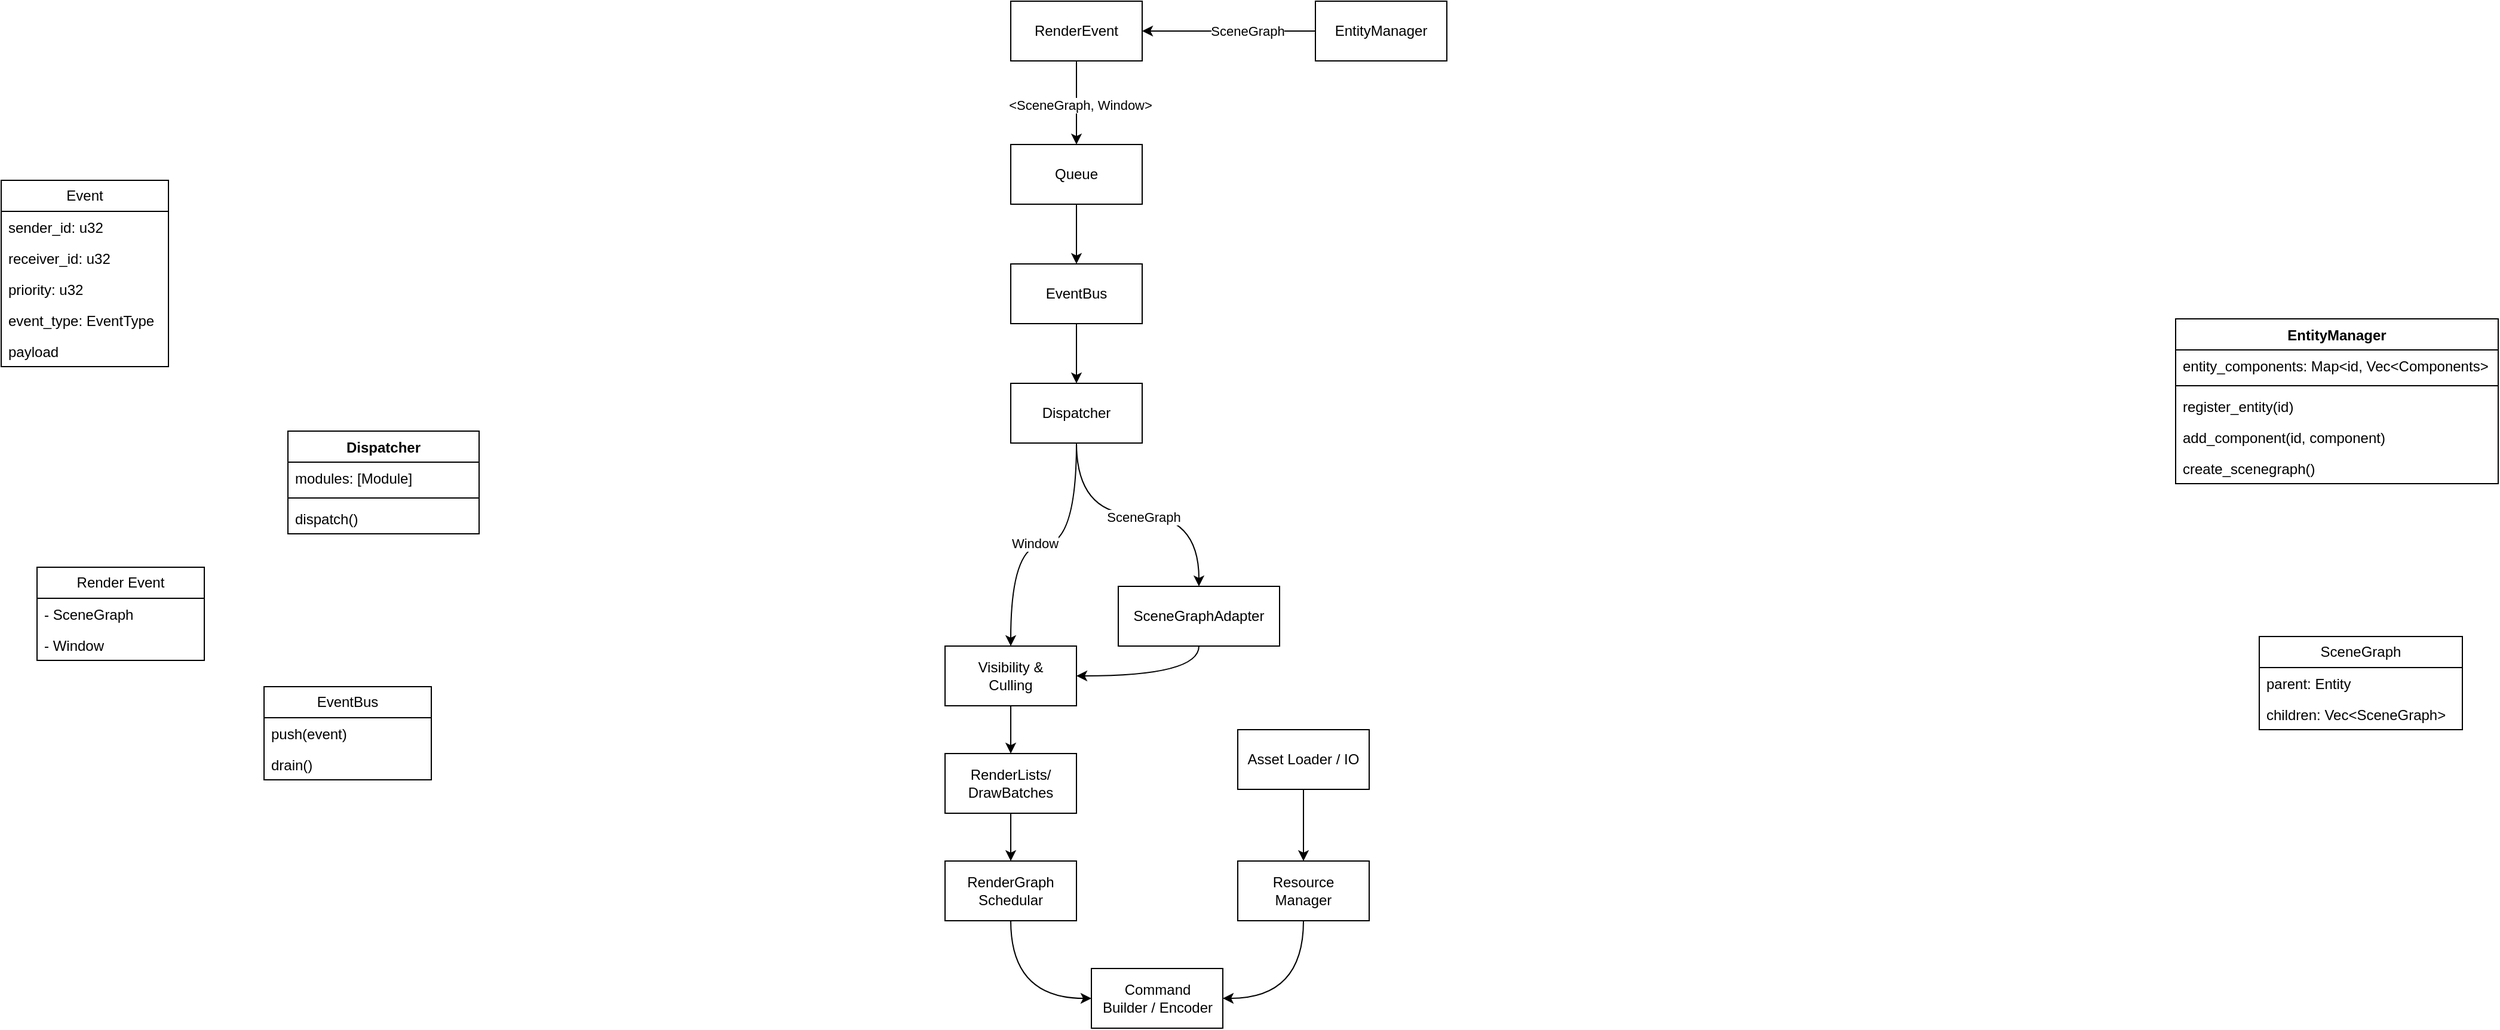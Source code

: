 <mxfile version="28.2.1">
  <diagram name="Page-1" id="SgjVkiHpOriX0zcrWdsi">
    <mxGraphModel dx="2434" dy="987" grid="1" gridSize="10" guides="1" tooltips="1" connect="1" arrows="1" fold="1" page="1" pageScale="1" pageWidth="850" pageHeight="1100" math="0" shadow="0">
      <root>
        <mxCell id="0" />
        <mxCell id="1" parent="0" />
        <mxCell id="oiWjbPKBmij4qANT0MO2-24" style="edgeStyle=orthogonalEdgeStyle;rounded=0;orthogonalLoop=1;jettySize=auto;html=1;entryX=0.5;entryY=0;entryDx=0;entryDy=0;curved=1;exitX=0.5;exitY=1;exitDx=0;exitDy=0;" edge="1" parent="1" source="oiWjbPKBmij4qANT0MO2-85" target="oiWjbPKBmij4qANT0MO2-21">
          <mxGeometry relative="1" as="geometry">
            <mxPoint x="210" y="410" as="sourcePoint" />
          </mxGeometry>
        </mxCell>
        <mxCell id="oiWjbPKBmij4qANT0MO2-28" value="SceneGraph" style="edgeLabel;html=1;align=center;verticalAlign=middle;resizable=0;points=[];" vertex="1" connectable="0" parent="oiWjbPKBmij4qANT0MO2-24">
          <mxGeometry x="0.041" y="-2" relative="1" as="geometry">
            <mxPoint as="offset" />
          </mxGeometry>
        </mxCell>
        <mxCell id="oiWjbPKBmij4qANT0MO2-25" style="edgeStyle=orthogonalEdgeStyle;rounded=0;orthogonalLoop=1;jettySize=auto;html=1;exitX=0.5;exitY=1;exitDx=0;exitDy=0;entryX=0.5;entryY=0;entryDx=0;entryDy=0;curved=1;" edge="1" parent="1" source="oiWjbPKBmij4qANT0MO2-85" target="oiWjbPKBmij4qANT0MO2-23">
          <mxGeometry relative="1" as="geometry">
            <mxPoint x="210" y="410" as="sourcePoint" />
          </mxGeometry>
        </mxCell>
        <mxCell id="oiWjbPKBmij4qANT0MO2-27" value="Window" style="edgeLabel;html=1;align=center;verticalAlign=middle;resizable=0;points=[];" vertex="1" connectable="0" parent="oiWjbPKBmij4qANT0MO2-25">
          <mxGeometry x="0.07" y="-1" relative="1" as="geometry">
            <mxPoint as="offset" />
          </mxGeometry>
        </mxCell>
        <mxCell id="oiWjbPKBmij4qANT0MO2-26" style="edgeStyle=orthogonalEdgeStyle;rounded=0;orthogonalLoop=1;jettySize=auto;html=1;exitX=0.5;exitY=1;exitDx=0;exitDy=0;entryX=1;entryY=0.5;entryDx=0;entryDy=0;curved=1;" edge="1" parent="1" source="oiWjbPKBmij4qANT0MO2-21" target="oiWjbPKBmij4qANT0MO2-23">
          <mxGeometry relative="1" as="geometry" />
        </mxCell>
        <mxCell id="oiWjbPKBmij4qANT0MO2-21" value="SceneGraphAdapter" style="html=1;whiteSpace=wrap;" vertex="1" parent="1">
          <mxGeometry x="245" y="510" width="135" height="50" as="geometry" />
        </mxCell>
        <mxCell id="oiWjbPKBmij4qANT0MO2-30" style="edgeStyle=orthogonalEdgeStyle;rounded=0;orthogonalLoop=1;jettySize=auto;html=1;exitX=0.5;exitY=1;exitDx=0;exitDy=0;entryX=0.5;entryY=0;entryDx=0;entryDy=0;" edge="1" parent="1" source="oiWjbPKBmij4qANT0MO2-23" target="oiWjbPKBmij4qANT0MO2-29">
          <mxGeometry relative="1" as="geometry" />
        </mxCell>
        <mxCell id="oiWjbPKBmij4qANT0MO2-23" value="&lt;div&gt;Visibility &amp;amp;&lt;/div&gt;&lt;div&gt;Culling&lt;/div&gt;" style="html=1;whiteSpace=wrap;" vertex="1" parent="1">
          <mxGeometry x="100" y="560" width="110" height="50" as="geometry" />
        </mxCell>
        <mxCell id="oiWjbPKBmij4qANT0MO2-32" style="edgeStyle=orthogonalEdgeStyle;rounded=0;orthogonalLoop=1;jettySize=auto;html=1;exitX=0.5;exitY=1;exitDx=0;exitDy=0;entryX=0.5;entryY=0;entryDx=0;entryDy=0;" edge="1" parent="1" source="oiWjbPKBmij4qANT0MO2-29" target="oiWjbPKBmij4qANT0MO2-31">
          <mxGeometry relative="1" as="geometry" />
        </mxCell>
        <mxCell id="oiWjbPKBmij4qANT0MO2-29" value="&lt;div&gt;RenderLists/&lt;/div&gt;&lt;div&gt;DrawBatches&lt;/div&gt;" style="html=1;whiteSpace=wrap;" vertex="1" parent="1">
          <mxGeometry x="100" y="650" width="110" height="50" as="geometry" />
        </mxCell>
        <mxCell id="oiWjbPKBmij4qANT0MO2-35" style="edgeStyle=orthogonalEdgeStyle;rounded=0;orthogonalLoop=1;jettySize=auto;html=1;exitX=0.5;exitY=1;exitDx=0;exitDy=0;entryX=0;entryY=0.5;entryDx=0;entryDy=0;curved=1;" edge="1" parent="1" source="oiWjbPKBmij4qANT0MO2-31" target="oiWjbPKBmij4qANT0MO2-34">
          <mxGeometry relative="1" as="geometry" />
        </mxCell>
        <mxCell id="oiWjbPKBmij4qANT0MO2-31" value="&lt;div&gt;RenderGraph&lt;/div&gt;&lt;div&gt;Schedular&lt;/div&gt;" style="html=1;whiteSpace=wrap;" vertex="1" parent="1">
          <mxGeometry x="100" y="740" width="110" height="50" as="geometry" />
        </mxCell>
        <mxCell id="oiWjbPKBmij4qANT0MO2-41" style="edgeStyle=orthogonalEdgeStyle;rounded=0;orthogonalLoop=1;jettySize=auto;html=1;exitX=0.5;exitY=1;exitDx=0;exitDy=0;entryX=1;entryY=0.5;entryDx=0;entryDy=0;curved=1;" edge="1" parent="1" source="oiWjbPKBmij4qANT0MO2-33" target="oiWjbPKBmij4qANT0MO2-34">
          <mxGeometry relative="1" as="geometry" />
        </mxCell>
        <mxCell id="oiWjbPKBmij4qANT0MO2-33" value="&lt;div&gt;Resource&lt;/div&gt;&lt;div&gt;Manager&lt;/div&gt;" style="html=1;whiteSpace=wrap;" vertex="1" parent="1">
          <mxGeometry x="345" y="740" width="110" height="50" as="geometry" />
        </mxCell>
        <mxCell id="oiWjbPKBmij4qANT0MO2-34" value="&lt;div&gt;Command&lt;/div&gt;&lt;div&gt;Builder / Encoder&lt;/div&gt;" style="html=1;whiteSpace=wrap;" vertex="1" parent="1">
          <mxGeometry x="222.5" y="830" width="110" height="50" as="geometry" />
        </mxCell>
        <mxCell id="oiWjbPKBmij4qANT0MO2-42" style="edgeStyle=orthogonalEdgeStyle;rounded=0;orthogonalLoop=1;jettySize=auto;html=1;exitX=0.5;exitY=1;exitDx=0;exitDy=0;entryX=0.5;entryY=0;entryDx=0;entryDy=0;" edge="1" parent="1" source="oiWjbPKBmij4qANT0MO2-40" target="oiWjbPKBmij4qANT0MO2-33">
          <mxGeometry relative="1" as="geometry" />
        </mxCell>
        <mxCell id="oiWjbPKBmij4qANT0MO2-40" value="Asset Loader / IO" style="html=1;whiteSpace=wrap;" vertex="1" parent="1">
          <mxGeometry x="345" y="630" width="110" height="50" as="geometry" />
        </mxCell>
        <mxCell id="oiWjbPKBmij4qANT0MO2-43" value="Event" style="swimlane;fontStyle=0;childLayout=stackLayout;horizontal=1;startSize=26;fillColor=none;horizontalStack=0;resizeParent=1;resizeParentMax=0;resizeLast=0;collapsible=1;marginBottom=0;whiteSpace=wrap;html=1;" vertex="1" parent="1">
          <mxGeometry x="-690" y="170" width="140" height="156" as="geometry" />
        </mxCell>
        <mxCell id="oiWjbPKBmij4qANT0MO2-44" value="sender_id: u32" style="text;strokeColor=none;fillColor=none;align=left;verticalAlign=top;spacingLeft=4;spacingRight=4;overflow=hidden;rotatable=0;points=[[0,0.5],[1,0.5]];portConstraint=eastwest;whiteSpace=wrap;html=1;" vertex="1" parent="oiWjbPKBmij4qANT0MO2-43">
          <mxGeometry y="26" width="140" height="26" as="geometry" />
        </mxCell>
        <mxCell id="oiWjbPKBmij4qANT0MO2-45" value="&lt;div&gt;receiver_id: u32&lt;/div&gt;" style="text;strokeColor=none;fillColor=none;align=left;verticalAlign=top;spacingLeft=4;spacingRight=4;overflow=hidden;rotatable=0;points=[[0,0.5],[1,0.5]];portConstraint=eastwest;whiteSpace=wrap;html=1;" vertex="1" parent="oiWjbPKBmij4qANT0MO2-43">
          <mxGeometry y="52" width="140" height="26" as="geometry" />
        </mxCell>
        <mxCell id="oiWjbPKBmij4qANT0MO2-46" value="&lt;div&gt;priority: u32&lt;/div&gt;" style="text;strokeColor=none;fillColor=none;align=left;verticalAlign=top;spacingLeft=4;spacingRight=4;overflow=hidden;rotatable=0;points=[[0,0.5],[1,0.5]];portConstraint=eastwest;whiteSpace=wrap;html=1;" vertex="1" parent="oiWjbPKBmij4qANT0MO2-43">
          <mxGeometry y="78" width="140" height="26" as="geometry" />
        </mxCell>
        <mxCell id="oiWjbPKBmij4qANT0MO2-51" value="event_type: EventType" style="text;strokeColor=none;fillColor=none;align=left;verticalAlign=top;spacingLeft=4;spacingRight=4;overflow=hidden;rotatable=0;points=[[0,0.5],[1,0.5]];portConstraint=eastwest;whiteSpace=wrap;html=1;" vertex="1" parent="oiWjbPKBmij4qANT0MO2-43">
          <mxGeometry y="104" width="140" height="26" as="geometry" />
        </mxCell>
        <mxCell id="oiWjbPKBmij4qANT0MO2-52" value="payload" style="text;strokeColor=none;fillColor=none;align=left;verticalAlign=top;spacingLeft=4;spacingRight=4;overflow=hidden;rotatable=0;points=[[0,0.5],[1,0.5]];portConstraint=eastwest;whiteSpace=wrap;html=1;" vertex="1" parent="oiWjbPKBmij4qANT0MO2-43">
          <mxGeometry y="130" width="140" height="26" as="geometry" />
        </mxCell>
        <mxCell id="oiWjbPKBmij4qANT0MO2-91" style="edgeStyle=orthogonalEdgeStyle;rounded=0;orthogonalLoop=1;jettySize=auto;html=1;exitX=0.5;exitY=1;exitDx=0;exitDy=0;entryX=0.5;entryY=0;entryDx=0;entryDy=0;" edge="1" parent="1" source="oiWjbPKBmij4qANT0MO2-58" target="oiWjbPKBmij4qANT0MO2-89">
          <mxGeometry relative="1" as="geometry" />
        </mxCell>
        <mxCell id="oiWjbPKBmij4qANT0MO2-58" value="Queue" style="html=1;whiteSpace=wrap;" vertex="1" parent="1">
          <mxGeometry x="155" y="140" width="110" height="50" as="geometry" />
        </mxCell>
        <mxCell id="oiWjbPKBmij4qANT0MO2-72" style="edgeStyle=orthogonalEdgeStyle;rounded=0;orthogonalLoop=1;jettySize=auto;html=1;entryX=0.5;entryY=0;entryDx=0;entryDy=0;exitX=0.5;exitY=1;exitDx=0;exitDy=0;" edge="1" parent="1" source="oiWjbPKBmij4qANT0MO2-89" target="oiWjbPKBmij4qANT0MO2-85">
          <mxGeometry relative="1" as="geometry">
            <mxPoint x="210" y="57" as="sourcePoint" />
            <mxPoint x="210" y="160" as="targetPoint" />
          </mxGeometry>
        </mxCell>
        <mxCell id="oiWjbPKBmij4qANT0MO2-75" value="Render Event" style="swimlane;fontStyle=0;childLayout=stackLayout;horizontal=1;startSize=26;fillColor=none;horizontalStack=0;resizeParent=1;resizeParentMax=0;resizeLast=0;collapsible=1;marginBottom=0;whiteSpace=wrap;html=1;" vertex="1" parent="1">
          <mxGeometry x="-660" y="494" width="140" height="78" as="geometry" />
        </mxCell>
        <mxCell id="oiWjbPKBmij4qANT0MO2-76" value="- SceneGraph" style="text;strokeColor=none;fillColor=none;align=left;verticalAlign=top;spacingLeft=4;spacingRight=4;overflow=hidden;rotatable=0;points=[[0,0.5],[1,0.5]];portConstraint=eastwest;whiteSpace=wrap;html=1;" vertex="1" parent="oiWjbPKBmij4qANT0MO2-75">
          <mxGeometry y="26" width="140" height="26" as="geometry" />
        </mxCell>
        <mxCell id="oiWjbPKBmij4qANT0MO2-77" value="- Window" style="text;strokeColor=none;fillColor=none;align=left;verticalAlign=top;spacingLeft=4;spacingRight=4;overflow=hidden;rotatable=0;points=[[0,0.5],[1,0.5]];portConstraint=eastwest;whiteSpace=wrap;html=1;" vertex="1" parent="oiWjbPKBmij4qANT0MO2-75">
          <mxGeometry y="52" width="140" height="26" as="geometry" />
        </mxCell>
        <mxCell id="oiWjbPKBmij4qANT0MO2-81" value="Dispatcher" style="swimlane;fontStyle=1;align=center;verticalAlign=top;childLayout=stackLayout;horizontal=1;startSize=26;horizontalStack=0;resizeParent=1;resizeParentMax=0;resizeLast=0;collapsible=1;marginBottom=0;whiteSpace=wrap;html=1;" vertex="1" parent="1">
          <mxGeometry x="-450" y="380" width="160" height="86" as="geometry" />
        </mxCell>
        <mxCell id="oiWjbPKBmij4qANT0MO2-82" value="modules: [Module]" style="text;strokeColor=none;fillColor=none;align=left;verticalAlign=top;spacingLeft=4;spacingRight=4;overflow=hidden;rotatable=0;points=[[0,0.5],[1,0.5]];portConstraint=eastwest;whiteSpace=wrap;html=1;" vertex="1" parent="oiWjbPKBmij4qANT0MO2-81">
          <mxGeometry y="26" width="160" height="26" as="geometry" />
        </mxCell>
        <mxCell id="oiWjbPKBmij4qANT0MO2-83" value="" style="line;strokeWidth=1;fillColor=none;align=left;verticalAlign=middle;spacingTop=-1;spacingLeft=3;spacingRight=3;rotatable=0;labelPosition=right;points=[];portConstraint=eastwest;strokeColor=inherit;" vertex="1" parent="oiWjbPKBmij4qANT0MO2-81">
          <mxGeometry y="52" width="160" height="8" as="geometry" />
        </mxCell>
        <mxCell id="oiWjbPKBmij4qANT0MO2-84" value="dispatch()" style="text;strokeColor=none;fillColor=none;align=left;verticalAlign=top;spacingLeft=4;spacingRight=4;overflow=hidden;rotatable=0;points=[[0,0.5],[1,0.5]];portConstraint=eastwest;whiteSpace=wrap;html=1;" vertex="1" parent="oiWjbPKBmij4qANT0MO2-81">
          <mxGeometry y="60" width="160" height="26" as="geometry" />
        </mxCell>
        <mxCell id="oiWjbPKBmij4qANT0MO2-85" value="Dispatcher" style="html=1;whiteSpace=wrap;" vertex="1" parent="1">
          <mxGeometry x="155" y="340" width="110" height="50" as="geometry" />
        </mxCell>
        <mxCell id="oiWjbPKBmij4qANT0MO2-86" value="EventBus" style="swimlane;fontStyle=0;childLayout=stackLayout;horizontal=1;startSize=26;fillColor=none;horizontalStack=0;resizeParent=1;resizeParentMax=0;resizeLast=0;collapsible=1;marginBottom=0;whiteSpace=wrap;html=1;" vertex="1" parent="1">
          <mxGeometry x="-470" y="594" width="140" height="78" as="geometry" />
        </mxCell>
        <mxCell id="oiWjbPKBmij4qANT0MO2-87" value="push(event)" style="text;strokeColor=none;fillColor=none;align=left;verticalAlign=top;spacingLeft=4;spacingRight=4;overflow=hidden;rotatable=0;points=[[0,0.5],[1,0.5]];portConstraint=eastwest;whiteSpace=wrap;html=1;" vertex="1" parent="oiWjbPKBmij4qANT0MO2-86">
          <mxGeometry y="26" width="140" height="26" as="geometry" />
        </mxCell>
        <mxCell id="oiWjbPKBmij4qANT0MO2-88" value="drain()" style="text;strokeColor=none;fillColor=none;align=left;verticalAlign=top;spacingLeft=4;spacingRight=4;overflow=hidden;rotatable=0;points=[[0,0.5],[1,0.5]];portConstraint=eastwest;whiteSpace=wrap;html=1;" vertex="1" parent="oiWjbPKBmij4qANT0MO2-86">
          <mxGeometry y="52" width="140" height="26" as="geometry" />
        </mxCell>
        <mxCell id="oiWjbPKBmij4qANT0MO2-89" value="EventBus" style="html=1;whiteSpace=wrap;" vertex="1" parent="1">
          <mxGeometry x="155" y="240" width="110" height="50" as="geometry" />
        </mxCell>
        <mxCell id="oiWjbPKBmij4qANT0MO2-93" style="edgeStyle=orthogonalEdgeStyle;rounded=0;orthogonalLoop=1;jettySize=auto;html=1;exitX=0.5;exitY=1;exitDx=0;exitDy=0;" edge="1" parent="1" source="oiWjbPKBmij4qANT0MO2-92" target="oiWjbPKBmij4qANT0MO2-58">
          <mxGeometry relative="1" as="geometry" />
        </mxCell>
        <mxCell id="oiWjbPKBmij4qANT0MO2-94" value="&amp;lt;SceneGraph, Window&amp;gt;" style="edgeLabel;html=1;align=center;verticalAlign=middle;resizable=0;points=[];" vertex="1" connectable="0" parent="oiWjbPKBmij4qANT0MO2-93">
          <mxGeometry x="0.054" y="3" relative="1" as="geometry">
            <mxPoint as="offset" />
          </mxGeometry>
        </mxCell>
        <mxCell id="oiWjbPKBmij4qANT0MO2-92" value="RenderEvent" style="html=1;whiteSpace=wrap;" vertex="1" parent="1">
          <mxGeometry x="155" y="20" width="110" height="50" as="geometry" />
        </mxCell>
        <mxCell id="oiWjbPKBmij4qANT0MO2-95" value="EntityManager" style="swimlane;fontStyle=1;align=center;verticalAlign=top;childLayout=stackLayout;horizontal=1;startSize=26;horizontalStack=0;resizeParent=1;resizeParentMax=0;resizeLast=0;collapsible=1;marginBottom=0;whiteSpace=wrap;html=1;" vertex="1" parent="1">
          <mxGeometry x="1130" y="286" width="270" height="138" as="geometry" />
        </mxCell>
        <mxCell id="oiWjbPKBmij4qANT0MO2-96" value="entity_components: Map&amp;lt;id, Vec&amp;lt;Components&amp;gt;" style="text;strokeColor=none;fillColor=none;align=left;verticalAlign=top;spacingLeft=4;spacingRight=4;overflow=hidden;rotatable=0;points=[[0,0.5],[1,0.5]];portConstraint=eastwest;whiteSpace=wrap;html=1;" vertex="1" parent="oiWjbPKBmij4qANT0MO2-95">
          <mxGeometry y="26" width="270" height="26" as="geometry" />
        </mxCell>
        <mxCell id="oiWjbPKBmij4qANT0MO2-97" value="" style="line;strokeWidth=1;fillColor=none;align=left;verticalAlign=middle;spacingTop=-1;spacingLeft=3;spacingRight=3;rotatable=0;labelPosition=right;points=[];portConstraint=eastwest;strokeColor=inherit;" vertex="1" parent="oiWjbPKBmij4qANT0MO2-95">
          <mxGeometry y="52" width="270" height="8" as="geometry" />
        </mxCell>
        <mxCell id="oiWjbPKBmij4qANT0MO2-98" value="register_entity(id)" style="text;strokeColor=none;fillColor=none;align=left;verticalAlign=top;spacingLeft=4;spacingRight=4;overflow=hidden;rotatable=0;points=[[0,0.5],[1,0.5]];portConstraint=eastwest;whiteSpace=wrap;html=1;" vertex="1" parent="oiWjbPKBmij4qANT0MO2-95">
          <mxGeometry y="60" width="270" height="26" as="geometry" />
        </mxCell>
        <mxCell id="oiWjbPKBmij4qANT0MO2-99" value="add_component(id, component)" style="text;strokeColor=none;fillColor=none;align=left;verticalAlign=top;spacingLeft=4;spacingRight=4;overflow=hidden;rotatable=0;points=[[0,0.5],[1,0.5]];portConstraint=eastwest;whiteSpace=wrap;html=1;" vertex="1" parent="oiWjbPKBmij4qANT0MO2-95">
          <mxGeometry y="86" width="270" height="26" as="geometry" />
        </mxCell>
        <mxCell id="oiWjbPKBmij4qANT0MO2-100" value="create_scenegraph()" style="text;strokeColor=none;fillColor=none;align=left;verticalAlign=top;spacingLeft=4;spacingRight=4;overflow=hidden;rotatable=0;points=[[0,0.5],[1,0.5]];portConstraint=eastwest;whiteSpace=wrap;html=1;" vertex="1" parent="oiWjbPKBmij4qANT0MO2-95">
          <mxGeometry y="112" width="270" height="26" as="geometry" />
        </mxCell>
        <mxCell id="oiWjbPKBmij4qANT0MO2-101" value="SceneGraph" style="swimlane;fontStyle=0;childLayout=stackLayout;horizontal=1;startSize=26;fillColor=none;horizontalStack=0;resizeParent=1;resizeParentMax=0;resizeLast=0;collapsible=1;marginBottom=0;whiteSpace=wrap;html=1;" vertex="1" parent="1">
          <mxGeometry x="1200" y="552" width="170" height="78" as="geometry" />
        </mxCell>
        <mxCell id="oiWjbPKBmij4qANT0MO2-102" value="parent: Entity" style="text;strokeColor=none;fillColor=none;align=left;verticalAlign=top;spacingLeft=4;spacingRight=4;overflow=hidden;rotatable=0;points=[[0,0.5],[1,0.5]];portConstraint=eastwest;whiteSpace=wrap;html=1;" vertex="1" parent="oiWjbPKBmij4qANT0MO2-101">
          <mxGeometry y="26" width="170" height="26" as="geometry" />
        </mxCell>
        <mxCell id="oiWjbPKBmij4qANT0MO2-103" value="children: Vec&amp;lt;SceneGraph&amp;gt;" style="text;strokeColor=none;fillColor=none;align=left;verticalAlign=top;spacingLeft=4;spacingRight=4;overflow=hidden;rotatable=0;points=[[0,0.5],[1,0.5]];portConstraint=eastwest;whiteSpace=wrap;html=1;" vertex="1" parent="oiWjbPKBmij4qANT0MO2-101">
          <mxGeometry y="52" width="170" height="26" as="geometry" />
        </mxCell>
        <mxCell id="oiWjbPKBmij4qANT0MO2-107" style="edgeStyle=orthogonalEdgeStyle;rounded=0;orthogonalLoop=1;jettySize=auto;html=1;exitX=0;exitY=0.5;exitDx=0;exitDy=0;entryX=1;entryY=0.5;entryDx=0;entryDy=0;" edge="1" parent="1" source="oiWjbPKBmij4qANT0MO2-106" target="oiWjbPKBmij4qANT0MO2-92">
          <mxGeometry relative="1" as="geometry" />
        </mxCell>
        <mxCell id="oiWjbPKBmij4qANT0MO2-108" value="SceneGraph" style="edgeLabel;html=1;align=center;verticalAlign=middle;resizable=0;points=[];" vertex="1" connectable="0" parent="oiWjbPKBmij4qANT0MO2-107">
          <mxGeometry x="-0.209" relative="1" as="geometry">
            <mxPoint as="offset" />
          </mxGeometry>
        </mxCell>
        <mxCell id="oiWjbPKBmij4qANT0MO2-106" value="EntityManager" style="html=1;whiteSpace=wrap;" vertex="1" parent="1">
          <mxGeometry x="410" y="20" width="110" height="50" as="geometry" />
        </mxCell>
      </root>
    </mxGraphModel>
  </diagram>
</mxfile>
